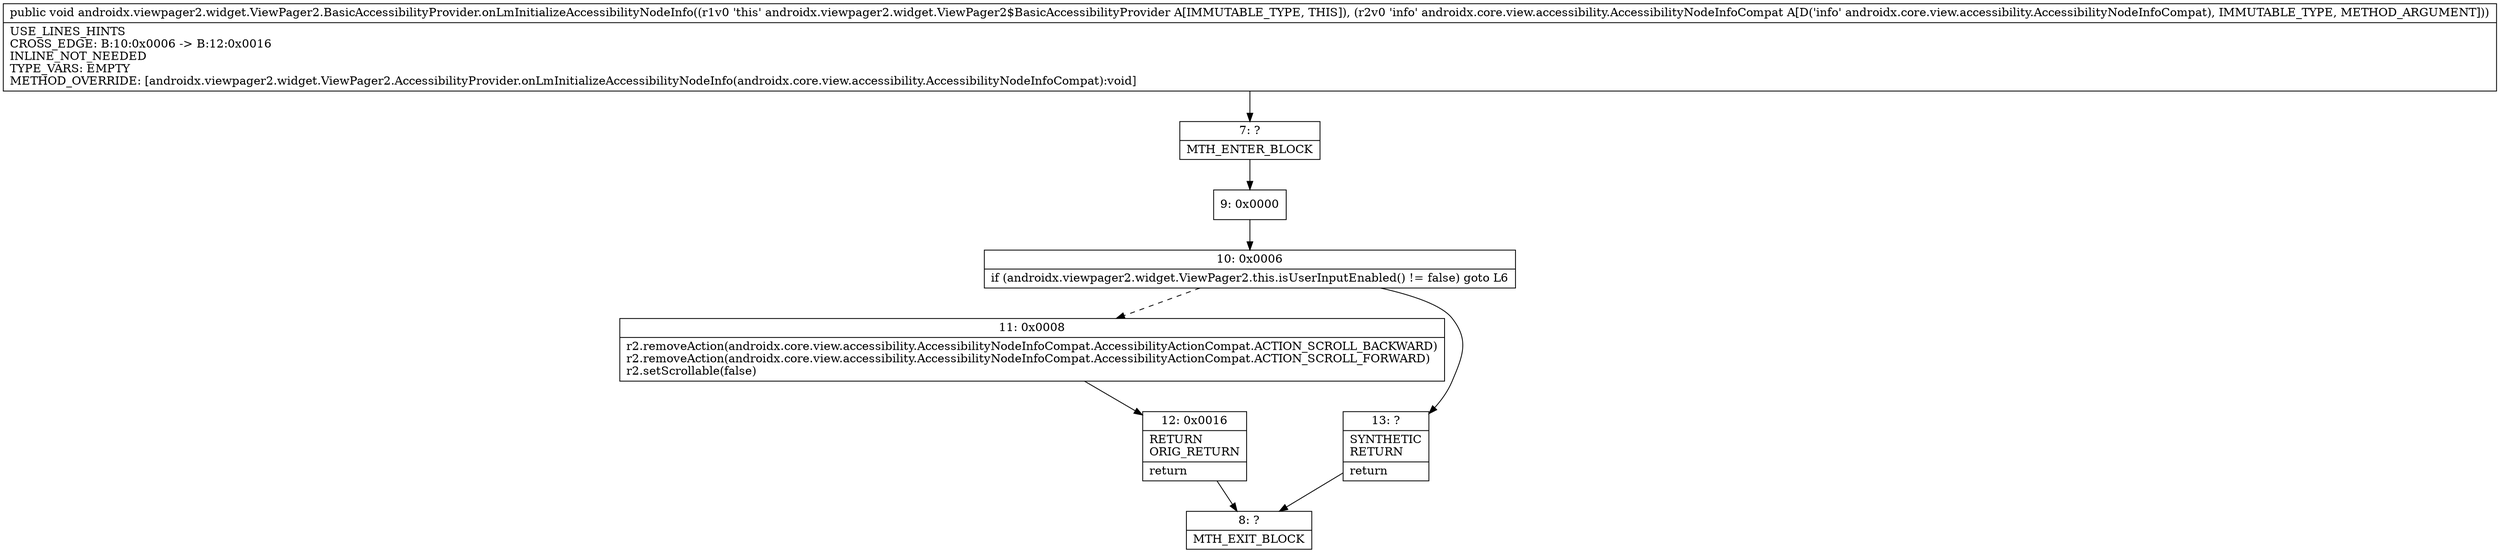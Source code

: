 digraph "CFG forandroidx.viewpager2.widget.ViewPager2.BasicAccessibilityProvider.onLmInitializeAccessibilityNodeInfo(Landroidx\/core\/view\/accessibility\/AccessibilityNodeInfoCompat;)V" {
Node_7 [shape=record,label="{7\:\ ?|MTH_ENTER_BLOCK\l}"];
Node_9 [shape=record,label="{9\:\ 0x0000}"];
Node_10 [shape=record,label="{10\:\ 0x0006|if (androidx.viewpager2.widget.ViewPager2.this.isUserInputEnabled() != false) goto L6\l}"];
Node_11 [shape=record,label="{11\:\ 0x0008|r2.removeAction(androidx.core.view.accessibility.AccessibilityNodeInfoCompat.AccessibilityActionCompat.ACTION_SCROLL_BACKWARD)\lr2.removeAction(androidx.core.view.accessibility.AccessibilityNodeInfoCompat.AccessibilityActionCompat.ACTION_SCROLL_FORWARD)\lr2.setScrollable(false)\l}"];
Node_12 [shape=record,label="{12\:\ 0x0016|RETURN\lORIG_RETURN\l|return\l}"];
Node_8 [shape=record,label="{8\:\ ?|MTH_EXIT_BLOCK\l}"];
Node_13 [shape=record,label="{13\:\ ?|SYNTHETIC\lRETURN\l|return\l}"];
MethodNode[shape=record,label="{public void androidx.viewpager2.widget.ViewPager2.BasicAccessibilityProvider.onLmInitializeAccessibilityNodeInfo((r1v0 'this' androidx.viewpager2.widget.ViewPager2$BasicAccessibilityProvider A[IMMUTABLE_TYPE, THIS]), (r2v0 'info' androidx.core.view.accessibility.AccessibilityNodeInfoCompat A[D('info' androidx.core.view.accessibility.AccessibilityNodeInfoCompat), IMMUTABLE_TYPE, METHOD_ARGUMENT]))  | USE_LINES_HINTS\lCROSS_EDGE: B:10:0x0006 \-\> B:12:0x0016\lINLINE_NOT_NEEDED\lTYPE_VARS: EMPTY\lMETHOD_OVERRIDE: [androidx.viewpager2.widget.ViewPager2.AccessibilityProvider.onLmInitializeAccessibilityNodeInfo(androidx.core.view.accessibility.AccessibilityNodeInfoCompat):void]\l}"];
MethodNode -> Node_7;Node_7 -> Node_9;
Node_9 -> Node_10;
Node_10 -> Node_11[style=dashed];
Node_10 -> Node_13;
Node_11 -> Node_12;
Node_12 -> Node_8;
Node_13 -> Node_8;
}

